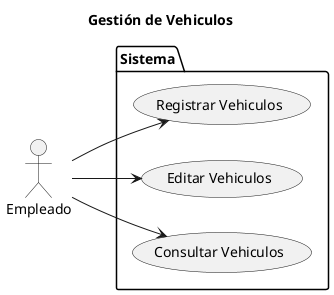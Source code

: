 @startuml CU_vehiculos

left to right direction

title Gestión de Vehiculos

actor Empleado as User

package Sistema {

    USECASE "Registrar Vehiculos" as UC_Registrar
    USECASE "Editar Vehiculos" as UC_Editar
    USECASE "Consultar Vehiculos" as UC_Consultar

}

User --> UC_Registrar
User --> UC_Editar
User --> UC_Consultar

@enduml